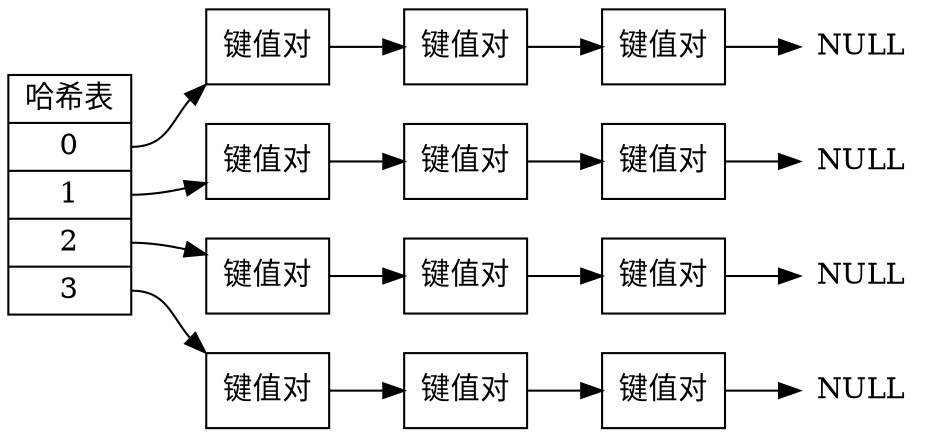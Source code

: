 digraph {

    rankdir = LR;

    //

    node [shape = record];

    table [label = " <head> 哈希表 | <0> 0 | <1> 1 | <2> 2 | <3> 3 "];

    kv0 [label = "<head> 键值对 "];
    kv1 [label = "<head> 键值对 "];
    kv2 [label = "<head> 键值对 "];
    kv3 [label = "<head> 键值对 "];
    kv4 [label = "<head> 键值对 "];
    kv5 [label = "<head> 键值对 "];
    kv6 [label = "<head> 键值对 "];
    kv7 [label = "<head> 键值对 "];
    kv8 [label = "<head> 键值对 "];
    kv9 [label = "<head> 键值对 "];
    kv10 [label = "<head> 键值对 "];
    kv11 [label = "<head> 键值对 "];

    //

    node [shape = plaintext, label = "NULL"];

    null0;
    null1;
    null2;
    null3;

    //

    table:0 -> kv0:head -> kv1:head -> kv2:head-> null0;
    table:1 -> kv3:head -> kv4:head -> kv5:head -> null1;
    table:2 -> kv6:head -> kv7:head -> kv8:head -> null2;
    table:3 -> kv9:head -> kv10:head -> kv11:head -> null3;

}
